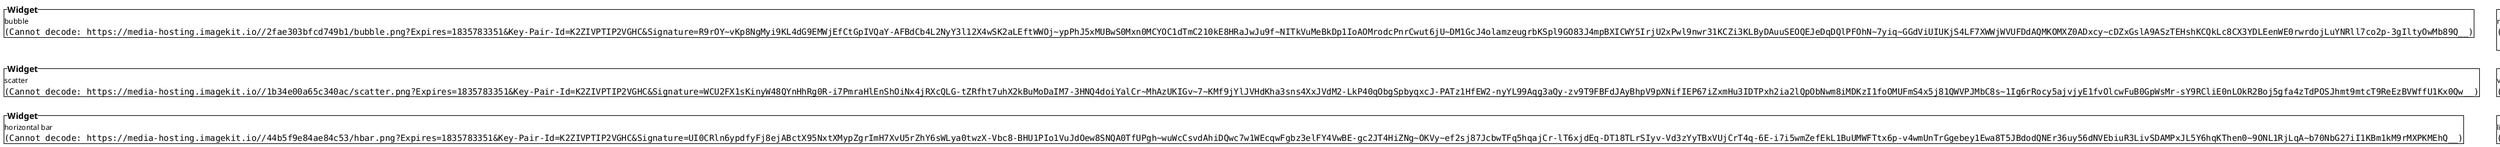 @startsalt
{
{^==Widget
bubble
 <img:https://media-hosting.imagekit.io//2fae303bfcd749b1/bubble.png?Expires=1835783351&Key-Pair-Id=K2ZIVPTIP2VGHC&Signature=R9rOY~vKp8NgMyi9KL4dG9EMWjEfCtGpIVQaY-AFBdCb4L2NyY3l12X4wSK2aLEftWWOj~ypPhJ5xMUBwS0Mxn0MCYOC1dTmC210kE8HRaJwJu9f~NITkVuMeBkDp1IoAOMrodcPnrCwut6jU~DM1GcJ4olamzeugrbKSpl9GO83J4mpBXICWY5IrjU2xPwl9nwr31KCZi3KLByDAuuSEOQEJeDqDQlPFOhN~7yiq~GGdViUIUKjS4LF7XWWjWVUFDdAQMKOMXZ0ADxcy~cDZxGslA9ASzTEHshKCQkLc8CX3YDLEenWE0rwrdojLuYNRll7co2p-3gIltyOwMb89Q__>
}|
    {^==Widget
map                                                              
 <img:https://media-hosting.imagekit.io//40e6acba9f28472d/map.png?Expires=1835783351&Key-Pair-Id=K2ZIVPTIP2VGHC&Signature=mbaxRyIWOgYu06oXfgOwfeXjMGy5vh8YeafxPOa1V76reCjtvfnff0FXapR5P4gmSR~0FB4z0W5nI6pvC35t9nAzRYV8swNkA9Q-dQ39qRsak3zXtbT2ANQxFdb-FoMvjdZ5F9sv68uJuwxS~PRJXcy0jxZNm-Aovf9G~GRX4dgpJlsIcyFarEOHViv9AbsOqNQR9r~Ird-K9NT2B0uU9RtQa1yfQ0xTohRiYx3QwFZyRiTRD2vFBxn0PLRJmiOqcGmqwFe5UJUGtydHLgrrDYtDEn~e2qi7tQ1LLuW9qZctqXjMy2~IHO6164T8Z9DcOrHnXZlecawWT6hvhadnlw__>
 { }
}


{^==Widget
 scatter
 <img:https://media-hosting.imagekit.io//1b34e00a65c340ac/scatter.png?Expires=1835783351&Key-Pair-Id=K2ZIVPTIP2VGHC&Signature=WCU2FX1sKinyW48QYnHhRg0R-i7PmraHlEnShOiNx4jRXcQLG-tZRfht7uhX2kBuMoDaIM7-3HNQ4doiYalCr~MhAzUKIGv~7~KMf9jYlJVHdKha3sns4XxJVdM2-LkP40qObgSpbyqxcJ-PATz1HfEW2-nyYL99Aqg3aQy-zv9T9FBFdJAyBhpV9pXNifIEP67iZxmHu3IDTPxh2ia2lQpObNwm8iMDKzI1foOMUFmS4x5j81QWVPJMbC8s~1Ig6rRocy5ajvjyE1fvOlcwFuB0GpWsMr-sY9RCliE0nLOkR2Boj5gfa4zTdPOSJhmt9mtcT9ReEzBVWffU1Kx0Qw__>
}|
  {^==Widget
 veritcal bar
 <img:https://media-hosting.imagekit.io//1145c82bd7b34aab/vbar.png?Expires=1835783351&Key-Pair-Id=K2ZIVPTIP2VGHC&Signature=wroDe8AuqIJoSLOTL3k48syBnuheI1FxhE07b15nDKcaO8kY0LaYHrYJEaG5GCPcu5dLK-q689azjvXowaT~IY29jdNzSDzGpswStQjGQrwRWybrQW2vz2qZRpVc4gjnjEUPM6bv-NtdoqM3vOiqnXnxkcS44EBvSn2zqE-cTui45ohd6Vfo4hvfi3unfDgxHgZvBILyUZBB9NbfaBb~LCv9oMaTO891YUQURHSlXGp-HJBszqB0XDhqKH4aeofApdMP-9ywHVv0d6lw0KTAtAA-0EJ~UNM5KC2bSkrpx7CqfQAWQfUtWb3ZobigcD8GGSzKmaMQorutrACRlojSeg__>
}
{^==Widget
 horizontal bar
 <img:https://media-hosting.imagekit.io//44b5f9e84ae84c53/hbar.png?Expires=1835783351&Key-Pair-Id=K2ZIVPTIP2VGHC&Signature=UI0CRln6ypdfyFj8ejABctX95NxtXMypZgrImH7XvU5rZhY6sWLya0twzX-Vbc8-BHU1PIo1VuJdOew8SNQA0TfUPgh~wuWcCsvdAhiDQwc7w1WEcqwFgbz3elFY4VwBE-gc2JT4HiZNg~OKVy~ef2sj87JcbwTFq5hqajCr-lT6xjdEq-DT18TLrSIyv-Vd3zYyTBxVUjCrT4q-6E-i7i5wmZefEkL1BuUMWFTtx6p-v4wmUnTrGgebey1Ewa8T5JBdodQNEr36uy56dNVEbiuR3LivSDAMPxJL5Y6hqKThen0~9ONL1RjLqA~b70NbG27iI1KBm1kM9rMXPKMEhQ__>
}|
  {^==Widget
 line
 <img:https://media-hosting.imagekit.io//eddc2729329f4227/line.png?Expires=1835783351&Key-Pair-Id=K2ZIVPTIP2VGHC&Signature=y4EFY~mkx2CmjM~7iS-~xY6DqTnCTzOxOaIQezROnM-W5Cg40qYZAnv-yvN7Ec0-diOym3Ff5FHFMyyWL4DQ5vpLz~zlETEFKojq9TS7SsO3WHFkLe7B88M~OC02LxdmgTVlGDs0V2lvEHkHFwkbjl7d72hjvKv6-AIFlF78LHkoOKj8aBTYpHn20zheYaRBl9ms6mMacaRVEluVoJTSkJtLm994Ww9xUMtps9FJVn6hmeaqCWXUEW52r9Zv-Co15po2KttzdQH1yjP7zEOeU9-z-Zo8mwM0MtVbYJhwVzyV9hB5Ikd9TLMo0T8tGgdJAPb18606Oq8-3-jPvnWkcw__>
}
}

@endsalt
